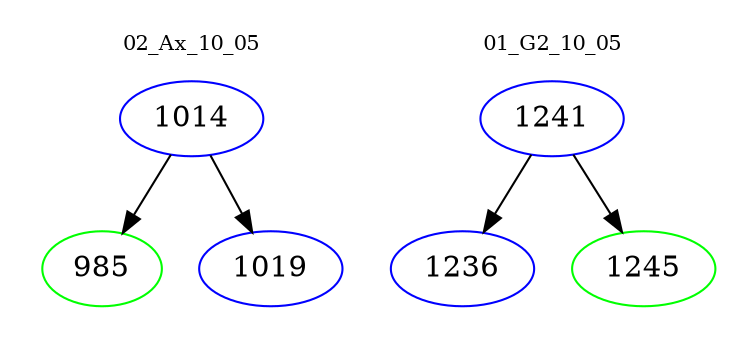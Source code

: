 digraph{
subgraph cluster_0 {
color = white
label = "02_Ax_10_05";
fontsize=10;
T0_1014 [label="1014", color="blue"]
T0_1014 -> T0_985 [color="black"]
T0_985 [label="985", color="green"]
T0_1014 -> T0_1019 [color="black"]
T0_1019 [label="1019", color="blue"]
}
subgraph cluster_1 {
color = white
label = "01_G2_10_05";
fontsize=10;
T1_1241 [label="1241", color="blue"]
T1_1241 -> T1_1236 [color="black"]
T1_1236 [label="1236", color="blue"]
T1_1241 -> T1_1245 [color="black"]
T1_1245 [label="1245", color="green"]
}
}
